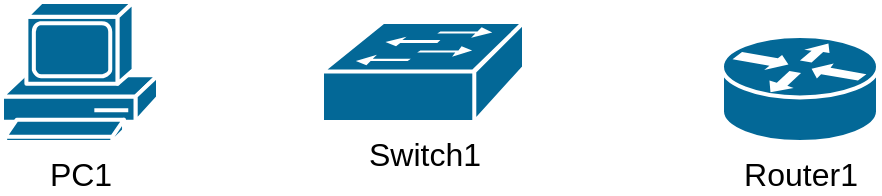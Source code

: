 <mxfile version="21.3.5" type="github">
  <diagram name="Page-1" id="kH_y7Y3FcHFc8ivfK0-Y">
    <mxGraphModel dx="1777" dy="938" grid="1" gridSize="10" guides="1" tooltips="1" connect="1" arrows="1" fold="1" page="1" pageScale="1" pageWidth="1100" pageHeight="850" math="0" shadow="0">
      <root>
        <mxCell id="0" />
        <mxCell id="1" parent="0" />
        <mxCell id="B35S--Igw-hWffpz6Z20-3" value="Switch1" style="shape=mxgraph.cisco.switches.workgroup_switch;sketch=0;html=1;pointerEvents=1;dashed=0;fillColor=#036897;strokeColor=#ffffff;strokeWidth=2;verticalLabelPosition=bottom;verticalAlign=top;align=center;outlineConnect=0;fontSize=16;" vertex="1" parent="1">
          <mxGeometry x="200" y="50" width="101" height="50" as="geometry" />
        </mxCell>
        <mxCell id="B35S--Igw-hWffpz6Z20-4" value="Router1" style="shape=mxgraph.cisco.routers.router;sketch=0;html=1;pointerEvents=1;dashed=0;fillColor=#036897;strokeColor=#ffffff;strokeWidth=2;verticalLabelPosition=bottom;verticalAlign=top;align=center;outlineConnect=0;fontSize=16;" vertex="1" parent="1">
          <mxGeometry x="400" y="57" width="78" height="53" as="geometry" />
        </mxCell>
        <mxCell id="B35S--Igw-hWffpz6Z20-5" value="PC1" style="shape=mxgraph.cisco.computers_and_peripherals.pc;sketch=0;html=1;pointerEvents=1;dashed=0;fillColor=#036897;strokeColor=#ffffff;strokeWidth=2;verticalLabelPosition=bottom;verticalAlign=top;align=center;outlineConnect=0;fontSize=16;" vertex="1" parent="1">
          <mxGeometry x="40" y="40" width="78" height="70" as="geometry" />
        </mxCell>
      </root>
    </mxGraphModel>
  </diagram>
</mxfile>
